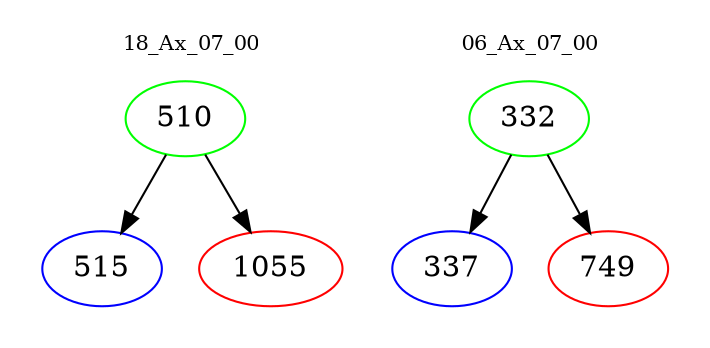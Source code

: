 digraph{
subgraph cluster_0 {
color = white
label = "18_Ax_07_00";
fontsize=10;
T0_510 [label="510", color="green"]
T0_510 -> T0_515 [color="black"]
T0_515 [label="515", color="blue"]
T0_510 -> T0_1055 [color="black"]
T0_1055 [label="1055", color="red"]
}
subgraph cluster_1 {
color = white
label = "06_Ax_07_00";
fontsize=10;
T1_332 [label="332", color="green"]
T1_332 -> T1_337 [color="black"]
T1_337 [label="337", color="blue"]
T1_332 -> T1_749 [color="black"]
T1_749 [label="749", color="red"]
}
}
